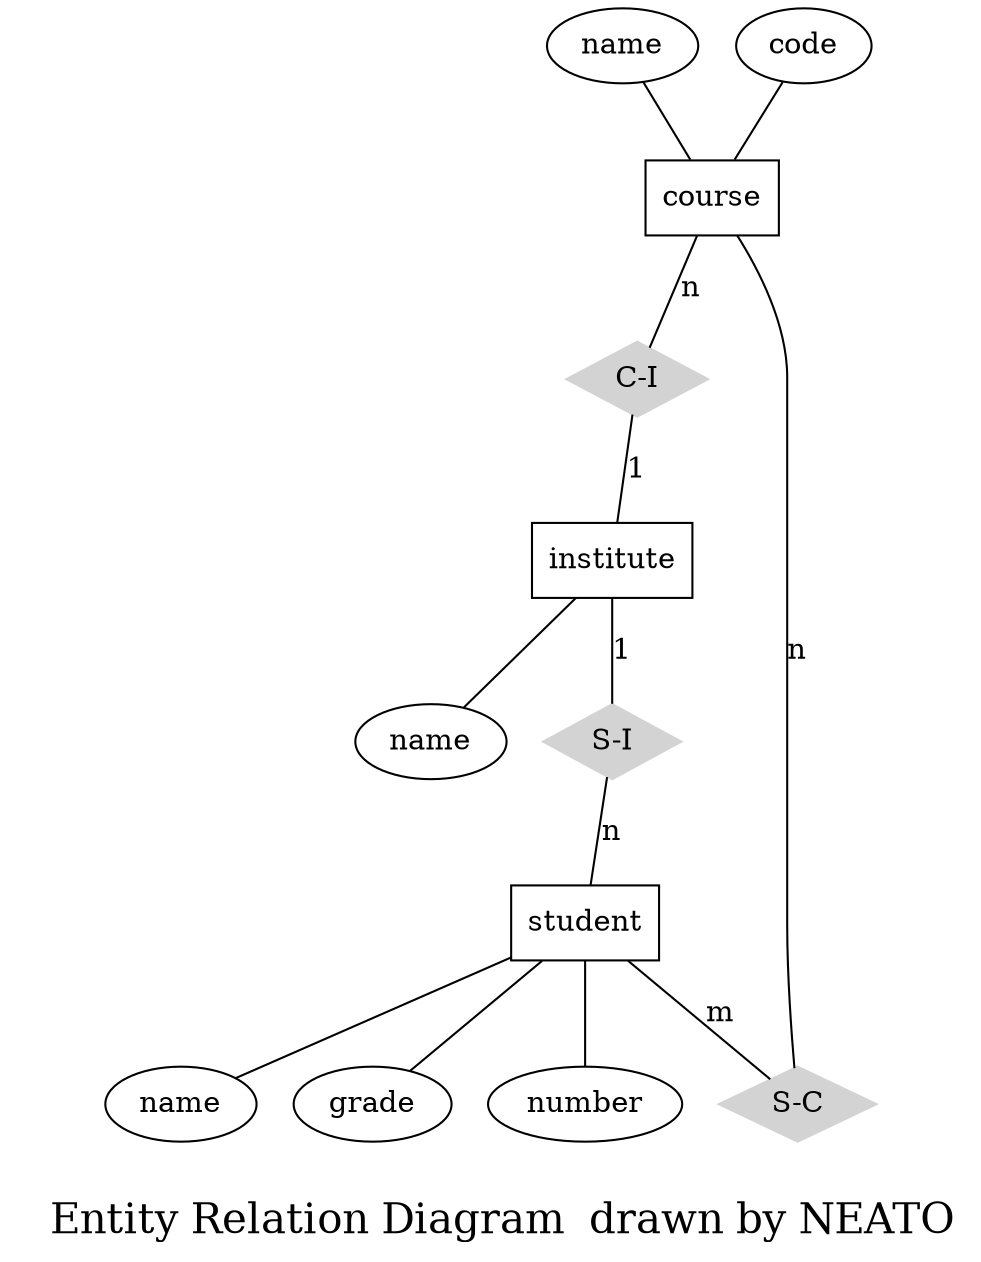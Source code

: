 graph ER {
	node [shape=box]; course; institute; student;
	node [shape=ellipse]; {node [label="name"] name0; name1; name2;}
		code; grade; number;
	node [shape=diamond,style=filled,color=lightgrey]; "C-I"; "S-C"; "S-I";

	name0 -- course;
	code -- course;
	course -- "C-I" [label="n",len=1.00];
	"C-I" -- institute [label="1",len=1.00];
	institute -- name1;
	institute -- "S-I" [label="1",len=1.00];
	"S-I" -- student [label="n",len=1.00];
	student -- grade;
	student -- name2;
	student -- number;
	student -- "S-C" [label="m",len=1.00];
	"S-C" -- course [label="n",len=1.00];

#	label = "\n\nEntity Relation Diagram\ndrawn by NEATO";
	label = "\n  Entity Relation Diagram  drawn by NEATO";
	fontsize=20;
}

